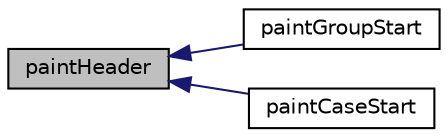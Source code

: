 digraph "paintHeader"
{
  edge [fontname="Helvetica",fontsize="10",labelfontname="Helvetica",labelfontsize="10"];
  node [fontname="Helvetica",fontsize="10",shape=record];
  rankdir="LR";
  Node1 [label="paintHeader",height=0.2,width=0.4,color="black", fillcolor="grey75", style="filled" fontcolor="black"];
  Node1 -> Node2 [dir="back",color="midnightblue",fontsize="10",style="solid",fontname="Helvetica"];
  Node2 [label="paintGroupStart",height=0.2,width=0.4,color="black", fillcolor="white", style="filled",URL="$class_simple_reporter.html#a578e81ded15e0535b145c1b5191838fc"];
  Node1 -> Node3 [dir="back",color="midnightblue",fontsize="10",style="solid",fontname="Helvetica"];
  Node3 [label="paintCaseStart",height=0.2,width=0.4,color="black", fillcolor="white", style="filled",URL="$class_simple_reporter.html#a02c75dd1d45a8d52c51357bfda81f4cf"];
}
